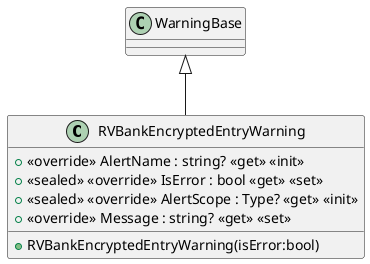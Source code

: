 @startuml
class RVBankEncryptedEntryWarning {
    + RVBankEncryptedEntryWarning(isError:bool)
    + <<override>> AlertName : string? <<get>> <<init>>
    + <<sealed>> <<override>> IsError : bool <<get>> <<set>>
    + <<sealed>> <<override>> AlertScope : Type? <<get>> <<init>>
    + <<override>> Message : string? <<get>> <<set>>
}
WarningBase <|-- RVBankEncryptedEntryWarning
@enduml
